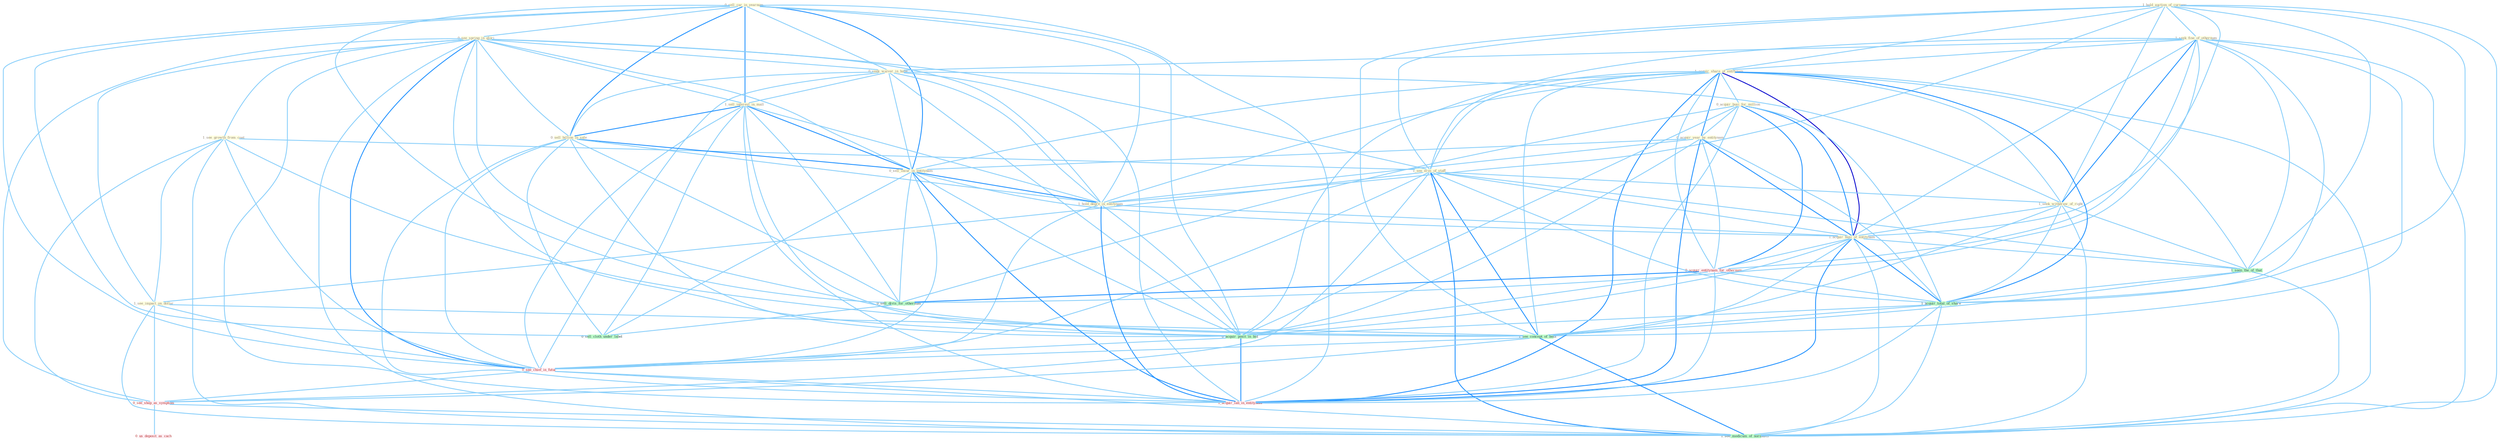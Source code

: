 Graph G{ 
    node
    [shape=polygon,style=filled,width=.5,height=.06,color="#BDFCC9",fixedsize=true,fontsize=4,
    fontcolor="#2f4f4f"];
    {node
    [color="#ffffe0", fontcolor="#8b7d6b"] "0_sell_car_in_yearnum " "0_see_spring_in_glori " "1_hold_auction_of_currenc " "1_see_growth_from_coat " "1_seek_fine_of_othernum " "1_acquir_share_of_entitynam " "0_seek_waiver_in_hope " "1_see_eros_of_staff " "0_acquir_busi_for_million " "0_acquir_year_by_entitynam " "1_see_impact_on_dollar " "1_sell_interest_in_mall " "0_sell_billion_in_sale " "1_seek_withdraw_of_right " "0_sell_insur_in_entitynam " "1_hold_degre_in_entitynam " "1_acquir_busi_of_entitynam "}
{node [color="#fff0f5", fontcolor="#b22222"] "0_acquir_entitynam_for_othernum " "0_see_chief_in_futur " "0_see_shop_as_symptom " "1_acquir_lab_in_entitynam " "0_us_deposit_as_cach "}
edge [color="#B0E2FF"];

	"0_sell_car_in_yearnum " -- "0_see_spring_in_glori " [w="1", color="#87cefa" ];
	"0_sell_car_in_yearnum " -- "0_seek_waiver_in_hope " [w="1", color="#87cefa" ];
	"0_sell_car_in_yearnum " -- "1_sell_interest_in_mall " [w="2", color="#1e90ff" , len=0.8];
	"0_sell_car_in_yearnum " -- "0_sell_billion_in_sale " [w="2", color="#1e90ff" , len=0.8];
	"0_sell_car_in_yearnum " -- "0_sell_insur_in_entitynam " [w="2", color="#1e90ff" , len=0.8];
	"0_sell_car_in_yearnum " -- "1_hold_degre_in_entitynam " [w="1", color="#87cefa" ];
	"0_sell_car_in_yearnum " -- "0_sell_divis_for_othernum " [w="1", color="#87cefa" ];
	"0_sell_car_in_yearnum " -- "0_sell_cloth_under_label " [w="1", color="#87cefa" ];
	"0_sell_car_in_yearnum " -- "0_acquir_posit_in_bid " [w="1", color="#87cefa" ];
	"0_sell_car_in_yearnum " -- "0_see_chief_in_futur " [w="1", color="#87cefa" ];
	"0_sell_car_in_yearnum " -- "1_acquir_lab_in_entitynam " [w="1", color="#87cefa" ];
	"0_see_spring_in_glori " -- "1_see_growth_from_coat " [w="1", color="#87cefa" ];
	"0_see_spring_in_glori " -- "0_seek_waiver_in_hope " [w="1", color="#87cefa" ];
	"0_see_spring_in_glori " -- "1_see_eros_of_staff " [w="1", color="#87cefa" ];
	"0_see_spring_in_glori " -- "1_see_impact_on_dollar " [w="1", color="#87cefa" ];
	"0_see_spring_in_glori " -- "1_sell_interest_in_mall " [w="1", color="#87cefa" ];
	"0_see_spring_in_glori " -- "0_sell_billion_in_sale " [w="1", color="#87cefa" ];
	"0_see_spring_in_glori " -- "0_sell_insur_in_entitynam " [w="1", color="#87cefa" ];
	"0_see_spring_in_glori " -- "1_hold_degre_in_entitynam " [w="1", color="#87cefa" ];
	"0_see_spring_in_glori " -- "0_acquir_posit_in_bid " [w="1", color="#87cefa" ];
	"0_see_spring_in_glori " -- "1_see_concept_of_both " [w="1", color="#87cefa" ];
	"0_see_spring_in_glori " -- "0_see_chief_in_futur " [w="2", color="#1e90ff" , len=0.8];
	"0_see_spring_in_glori " -- "0_see_shop_as_symptom " [w="1", color="#87cefa" ];
	"0_see_spring_in_glori " -- "1_acquir_lab_in_entitynam " [w="1", color="#87cefa" ];
	"0_see_spring_in_glori " -- "1_see_modicum_of_normalci " [w="1", color="#87cefa" ];
	"1_hold_auction_of_currenc " -- "1_seek_fine_of_othernum " [w="1", color="#87cefa" ];
	"1_hold_auction_of_currenc " -- "1_acquir_share_of_entitynam " [w="1", color="#87cefa" ];
	"1_hold_auction_of_currenc " -- "1_see_eros_of_staff " [w="1", color="#87cefa" ];
	"1_hold_auction_of_currenc " -- "1_seek_withdraw_of_right " [w="1", color="#87cefa" ];
	"1_hold_auction_of_currenc " -- "1_hold_degre_in_entitynam " [w="1", color="#87cefa" ];
	"1_hold_auction_of_currenc " -- "1_acquir_busi_of_entitynam " [w="1", color="#87cefa" ];
	"1_hold_auction_of_currenc " -- "1_seen_the_of_that " [w="1", color="#87cefa" ];
	"1_hold_auction_of_currenc " -- "1_acquir_total_of_share " [w="1", color="#87cefa" ];
	"1_hold_auction_of_currenc " -- "1_see_concept_of_both " [w="1", color="#87cefa" ];
	"1_hold_auction_of_currenc " -- "1_see_modicum_of_normalci " [w="1", color="#87cefa" ];
	"1_see_growth_from_coat " -- "1_see_eros_of_staff " [w="1", color="#87cefa" ];
	"1_see_growth_from_coat " -- "1_see_impact_on_dollar " [w="1", color="#87cefa" ];
	"1_see_growth_from_coat " -- "1_see_concept_of_both " [w="1", color="#87cefa" ];
	"1_see_growth_from_coat " -- "0_see_chief_in_futur " [w="1", color="#87cefa" ];
	"1_see_growth_from_coat " -- "0_see_shop_as_symptom " [w="1", color="#87cefa" ];
	"1_see_growth_from_coat " -- "1_see_modicum_of_normalci " [w="1", color="#87cefa" ];
	"1_seek_fine_of_othernum " -- "1_acquir_share_of_entitynam " [w="1", color="#87cefa" ];
	"1_seek_fine_of_othernum " -- "0_seek_waiver_in_hope " [w="1", color="#87cefa" ];
	"1_seek_fine_of_othernum " -- "1_see_eros_of_staff " [w="1", color="#87cefa" ];
	"1_seek_fine_of_othernum " -- "1_seek_withdraw_of_right " [w="2", color="#1e90ff" , len=0.8];
	"1_seek_fine_of_othernum " -- "1_acquir_busi_of_entitynam " [w="1", color="#87cefa" ];
	"1_seek_fine_of_othernum " -- "0_acquir_entitynam_for_othernum " [w="1", color="#87cefa" ];
	"1_seek_fine_of_othernum " -- "1_seen_the_of_that " [w="1", color="#87cefa" ];
	"1_seek_fine_of_othernum " -- "0_sell_divis_for_othernum " [w="1", color="#87cefa" ];
	"1_seek_fine_of_othernum " -- "1_acquir_total_of_share " [w="1", color="#87cefa" ];
	"1_seek_fine_of_othernum " -- "1_see_concept_of_both " [w="1", color="#87cefa" ];
	"1_seek_fine_of_othernum " -- "1_see_modicum_of_normalci " [w="1", color="#87cefa" ];
	"1_acquir_share_of_entitynam " -- "1_see_eros_of_staff " [w="1", color="#87cefa" ];
	"1_acquir_share_of_entitynam " -- "0_acquir_busi_for_million " [w="1", color="#87cefa" ];
	"1_acquir_share_of_entitynam " -- "0_acquir_year_by_entitynam " [w="2", color="#1e90ff" , len=0.8];
	"1_acquir_share_of_entitynam " -- "1_seek_withdraw_of_right " [w="1", color="#87cefa" ];
	"1_acquir_share_of_entitynam " -- "0_sell_insur_in_entitynam " [w="1", color="#87cefa" ];
	"1_acquir_share_of_entitynam " -- "1_hold_degre_in_entitynam " [w="1", color="#87cefa" ];
	"1_acquir_share_of_entitynam " -- "1_acquir_busi_of_entitynam " [w="3", color="#0000cd" , len=0.6];
	"1_acquir_share_of_entitynam " -- "0_acquir_entitynam_for_othernum " [w="1", color="#87cefa" ];
	"1_acquir_share_of_entitynam " -- "1_seen_the_of_that " [w="1", color="#87cefa" ];
	"1_acquir_share_of_entitynam " -- "1_acquir_total_of_share " [w="2", color="#1e90ff" , len=0.8];
	"1_acquir_share_of_entitynam " -- "0_acquir_posit_in_bid " [w="1", color="#87cefa" ];
	"1_acquir_share_of_entitynam " -- "1_see_concept_of_both " [w="1", color="#87cefa" ];
	"1_acquir_share_of_entitynam " -- "1_acquir_lab_in_entitynam " [w="2", color="#1e90ff" , len=0.8];
	"1_acquir_share_of_entitynam " -- "1_see_modicum_of_normalci " [w="1", color="#87cefa" ];
	"0_seek_waiver_in_hope " -- "1_sell_interest_in_mall " [w="1", color="#87cefa" ];
	"0_seek_waiver_in_hope " -- "0_sell_billion_in_sale " [w="1", color="#87cefa" ];
	"0_seek_waiver_in_hope " -- "1_seek_withdraw_of_right " [w="1", color="#87cefa" ];
	"0_seek_waiver_in_hope " -- "0_sell_insur_in_entitynam " [w="1", color="#87cefa" ];
	"0_seek_waiver_in_hope " -- "1_hold_degre_in_entitynam " [w="1", color="#87cefa" ];
	"0_seek_waiver_in_hope " -- "0_acquir_posit_in_bid " [w="1", color="#87cefa" ];
	"0_seek_waiver_in_hope " -- "0_see_chief_in_futur " [w="1", color="#87cefa" ];
	"0_seek_waiver_in_hope " -- "1_acquir_lab_in_entitynam " [w="1", color="#87cefa" ];
	"1_see_eros_of_staff " -- "1_see_impact_on_dollar " [w="1", color="#87cefa" ];
	"1_see_eros_of_staff " -- "1_seek_withdraw_of_right " [w="1", color="#87cefa" ];
	"1_see_eros_of_staff " -- "1_acquir_busi_of_entitynam " [w="1", color="#87cefa" ];
	"1_see_eros_of_staff " -- "1_seen_the_of_that " [w="1", color="#87cefa" ];
	"1_see_eros_of_staff " -- "1_acquir_total_of_share " [w="1", color="#87cefa" ];
	"1_see_eros_of_staff " -- "1_see_concept_of_both " [w="2", color="#1e90ff" , len=0.8];
	"1_see_eros_of_staff " -- "0_see_chief_in_futur " [w="1", color="#87cefa" ];
	"1_see_eros_of_staff " -- "0_see_shop_as_symptom " [w="1", color="#87cefa" ];
	"1_see_eros_of_staff " -- "1_see_modicum_of_normalci " [w="2", color="#1e90ff" , len=0.8];
	"0_acquir_busi_for_million " -- "0_acquir_year_by_entitynam " [w="1", color="#87cefa" ];
	"0_acquir_busi_for_million " -- "1_acquir_busi_of_entitynam " [w="2", color="#1e90ff" , len=0.8];
	"0_acquir_busi_for_million " -- "0_acquir_entitynam_for_othernum " [w="2", color="#1e90ff" , len=0.8];
	"0_acquir_busi_for_million " -- "0_sell_divis_for_othernum " [w="1", color="#87cefa" ];
	"0_acquir_busi_for_million " -- "1_acquir_total_of_share " [w="1", color="#87cefa" ];
	"0_acquir_busi_for_million " -- "0_acquir_posit_in_bid " [w="1", color="#87cefa" ];
	"0_acquir_busi_for_million " -- "1_acquir_lab_in_entitynam " [w="1", color="#87cefa" ];
	"0_acquir_year_by_entitynam " -- "0_sell_insur_in_entitynam " [w="1", color="#87cefa" ];
	"0_acquir_year_by_entitynam " -- "1_hold_degre_in_entitynam " [w="1", color="#87cefa" ];
	"0_acquir_year_by_entitynam " -- "1_acquir_busi_of_entitynam " [w="2", color="#1e90ff" , len=0.8];
	"0_acquir_year_by_entitynam " -- "0_acquir_entitynam_for_othernum " [w="1", color="#87cefa" ];
	"0_acquir_year_by_entitynam " -- "1_acquir_total_of_share " [w="1", color="#87cefa" ];
	"0_acquir_year_by_entitynam " -- "0_acquir_posit_in_bid " [w="1", color="#87cefa" ];
	"0_acquir_year_by_entitynam " -- "1_acquir_lab_in_entitynam " [w="2", color="#1e90ff" , len=0.8];
	"1_see_impact_on_dollar " -- "1_see_concept_of_both " [w="1", color="#87cefa" ];
	"1_see_impact_on_dollar " -- "0_see_chief_in_futur " [w="1", color="#87cefa" ];
	"1_see_impact_on_dollar " -- "0_see_shop_as_symptom " [w="1", color="#87cefa" ];
	"1_see_impact_on_dollar " -- "1_see_modicum_of_normalci " [w="1", color="#87cefa" ];
	"1_sell_interest_in_mall " -- "0_sell_billion_in_sale " [w="2", color="#1e90ff" , len=0.8];
	"1_sell_interest_in_mall " -- "0_sell_insur_in_entitynam " [w="2", color="#1e90ff" , len=0.8];
	"1_sell_interest_in_mall " -- "1_hold_degre_in_entitynam " [w="1", color="#87cefa" ];
	"1_sell_interest_in_mall " -- "0_sell_divis_for_othernum " [w="1", color="#87cefa" ];
	"1_sell_interest_in_mall " -- "0_sell_cloth_under_label " [w="1", color="#87cefa" ];
	"1_sell_interest_in_mall " -- "0_acquir_posit_in_bid " [w="1", color="#87cefa" ];
	"1_sell_interest_in_mall " -- "0_see_chief_in_futur " [w="1", color="#87cefa" ];
	"1_sell_interest_in_mall " -- "1_acquir_lab_in_entitynam " [w="1", color="#87cefa" ];
	"0_sell_billion_in_sale " -- "0_sell_insur_in_entitynam " [w="2", color="#1e90ff" , len=0.8];
	"0_sell_billion_in_sale " -- "1_hold_degre_in_entitynam " [w="1", color="#87cefa" ];
	"0_sell_billion_in_sale " -- "0_sell_divis_for_othernum " [w="1", color="#87cefa" ];
	"0_sell_billion_in_sale " -- "0_sell_cloth_under_label " [w="1", color="#87cefa" ];
	"0_sell_billion_in_sale " -- "0_acquir_posit_in_bid " [w="1", color="#87cefa" ];
	"0_sell_billion_in_sale " -- "0_see_chief_in_futur " [w="1", color="#87cefa" ];
	"0_sell_billion_in_sale " -- "1_acquir_lab_in_entitynam " [w="1", color="#87cefa" ];
	"1_seek_withdraw_of_right " -- "1_acquir_busi_of_entitynam " [w="1", color="#87cefa" ];
	"1_seek_withdraw_of_right " -- "1_seen_the_of_that " [w="1", color="#87cefa" ];
	"1_seek_withdraw_of_right " -- "1_acquir_total_of_share " [w="1", color="#87cefa" ];
	"1_seek_withdraw_of_right " -- "1_see_concept_of_both " [w="1", color="#87cefa" ];
	"1_seek_withdraw_of_right " -- "1_see_modicum_of_normalci " [w="1", color="#87cefa" ];
	"0_sell_insur_in_entitynam " -- "1_hold_degre_in_entitynam " [w="2", color="#1e90ff" , len=0.8];
	"0_sell_insur_in_entitynam " -- "1_acquir_busi_of_entitynam " [w="1", color="#87cefa" ];
	"0_sell_insur_in_entitynam " -- "0_sell_divis_for_othernum " [w="1", color="#87cefa" ];
	"0_sell_insur_in_entitynam " -- "0_sell_cloth_under_label " [w="1", color="#87cefa" ];
	"0_sell_insur_in_entitynam " -- "0_acquir_posit_in_bid " [w="1", color="#87cefa" ];
	"0_sell_insur_in_entitynam " -- "0_see_chief_in_futur " [w="1", color="#87cefa" ];
	"0_sell_insur_in_entitynam " -- "1_acquir_lab_in_entitynam " [w="2", color="#1e90ff" , len=0.8];
	"1_hold_degre_in_entitynam " -- "1_acquir_busi_of_entitynam " [w="1", color="#87cefa" ];
	"1_hold_degre_in_entitynam " -- "0_acquir_posit_in_bid " [w="1", color="#87cefa" ];
	"1_hold_degre_in_entitynam " -- "0_see_chief_in_futur " [w="1", color="#87cefa" ];
	"1_hold_degre_in_entitynam " -- "1_acquir_lab_in_entitynam " [w="2", color="#1e90ff" , len=0.8];
	"1_acquir_busi_of_entitynam " -- "0_acquir_entitynam_for_othernum " [w="1", color="#87cefa" ];
	"1_acquir_busi_of_entitynam " -- "1_seen_the_of_that " [w="1", color="#87cefa" ];
	"1_acquir_busi_of_entitynam " -- "1_acquir_total_of_share " [w="2", color="#1e90ff" , len=0.8];
	"1_acquir_busi_of_entitynam " -- "0_acquir_posit_in_bid " [w="1", color="#87cefa" ];
	"1_acquir_busi_of_entitynam " -- "1_see_concept_of_both " [w="1", color="#87cefa" ];
	"1_acquir_busi_of_entitynam " -- "1_acquir_lab_in_entitynam " [w="2", color="#1e90ff" , len=0.8];
	"1_acquir_busi_of_entitynam " -- "1_see_modicum_of_normalci " [w="1", color="#87cefa" ];
	"0_acquir_entitynam_for_othernum " -- "0_sell_divis_for_othernum " [w="2", color="#1e90ff" , len=0.8];
	"0_acquir_entitynam_for_othernum " -- "1_acquir_total_of_share " [w="1", color="#87cefa" ];
	"0_acquir_entitynam_for_othernum " -- "0_acquir_posit_in_bid " [w="1", color="#87cefa" ];
	"0_acquir_entitynam_for_othernum " -- "1_acquir_lab_in_entitynam " [w="1", color="#87cefa" ];
	"1_seen_the_of_that " -- "1_acquir_total_of_share " [w="1", color="#87cefa" ];
	"1_seen_the_of_that " -- "1_see_concept_of_both " [w="1", color="#87cefa" ];
	"1_seen_the_of_that " -- "1_see_modicum_of_normalci " [w="1", color="#87cefa" ];
	"0_sell_divis_for_othernum " -- "0_sell_cloth_under_label " [w="1", color="#87cefa" ];
	"1_acquir_total_of_share " -- "0_acquir_posit_in_bid " [w="1", color="#87cefa" ];
	"1_acquir_total_of_share " -- "1_see_concept_of_both " [w="1", color="#87cefa" ];
	"1_acquir_total_of_share " -- "1_acquir_lab_in_entitynam " [w="1", color="#87cefa" ];
	"1_acquir_total_of_share " -- "1_see_modicum_of_normalci " [w="1", color="#87cefa" ];
	"0_acquir_posit_in_bid " -- "0_see_chief_in_futur " [w="1", color="#87cefa" ];
	"0_acquir_posit_in_bid " -- "1_acquir_lab_in_entitynam " [w="2", color="#1e90ff" , len=0.8];
	"1_see_concept_of_both " -- "0_see_chief_in_futur " [w="1", color="#87cefa" ];
	"1_see_concept_of_both " -- "0_see_shop_as_symptom " [w="1", color="#87cefa" ];
	"1_see_concept_of_both " -- "1_see_modicum_of_normalci " [w="2", color="#1e90ff" , len=0.8];
	"0_see_chief_in_futur " -- "0_see_shop_as_symptom " [w="1", color="#87cefa" ];
	"0_see_chief_in_futur " -- "1_acquir_lab_in_entitynam " [w="1", color="#87cefa" ];
	"0_see_chief_in_futur " -- "1_see_modicum_of_normalci " [w="1", color="#87cefa" ];
	"0_see_shop_as_symptom " -- "0_us_deposit_as_cach " [w="1", color="#87cefa" ];
	"0_see_shop_as_symptom " -- "1_see_modicum_of_normalci " [w="1", color="#87cefa" ];
}